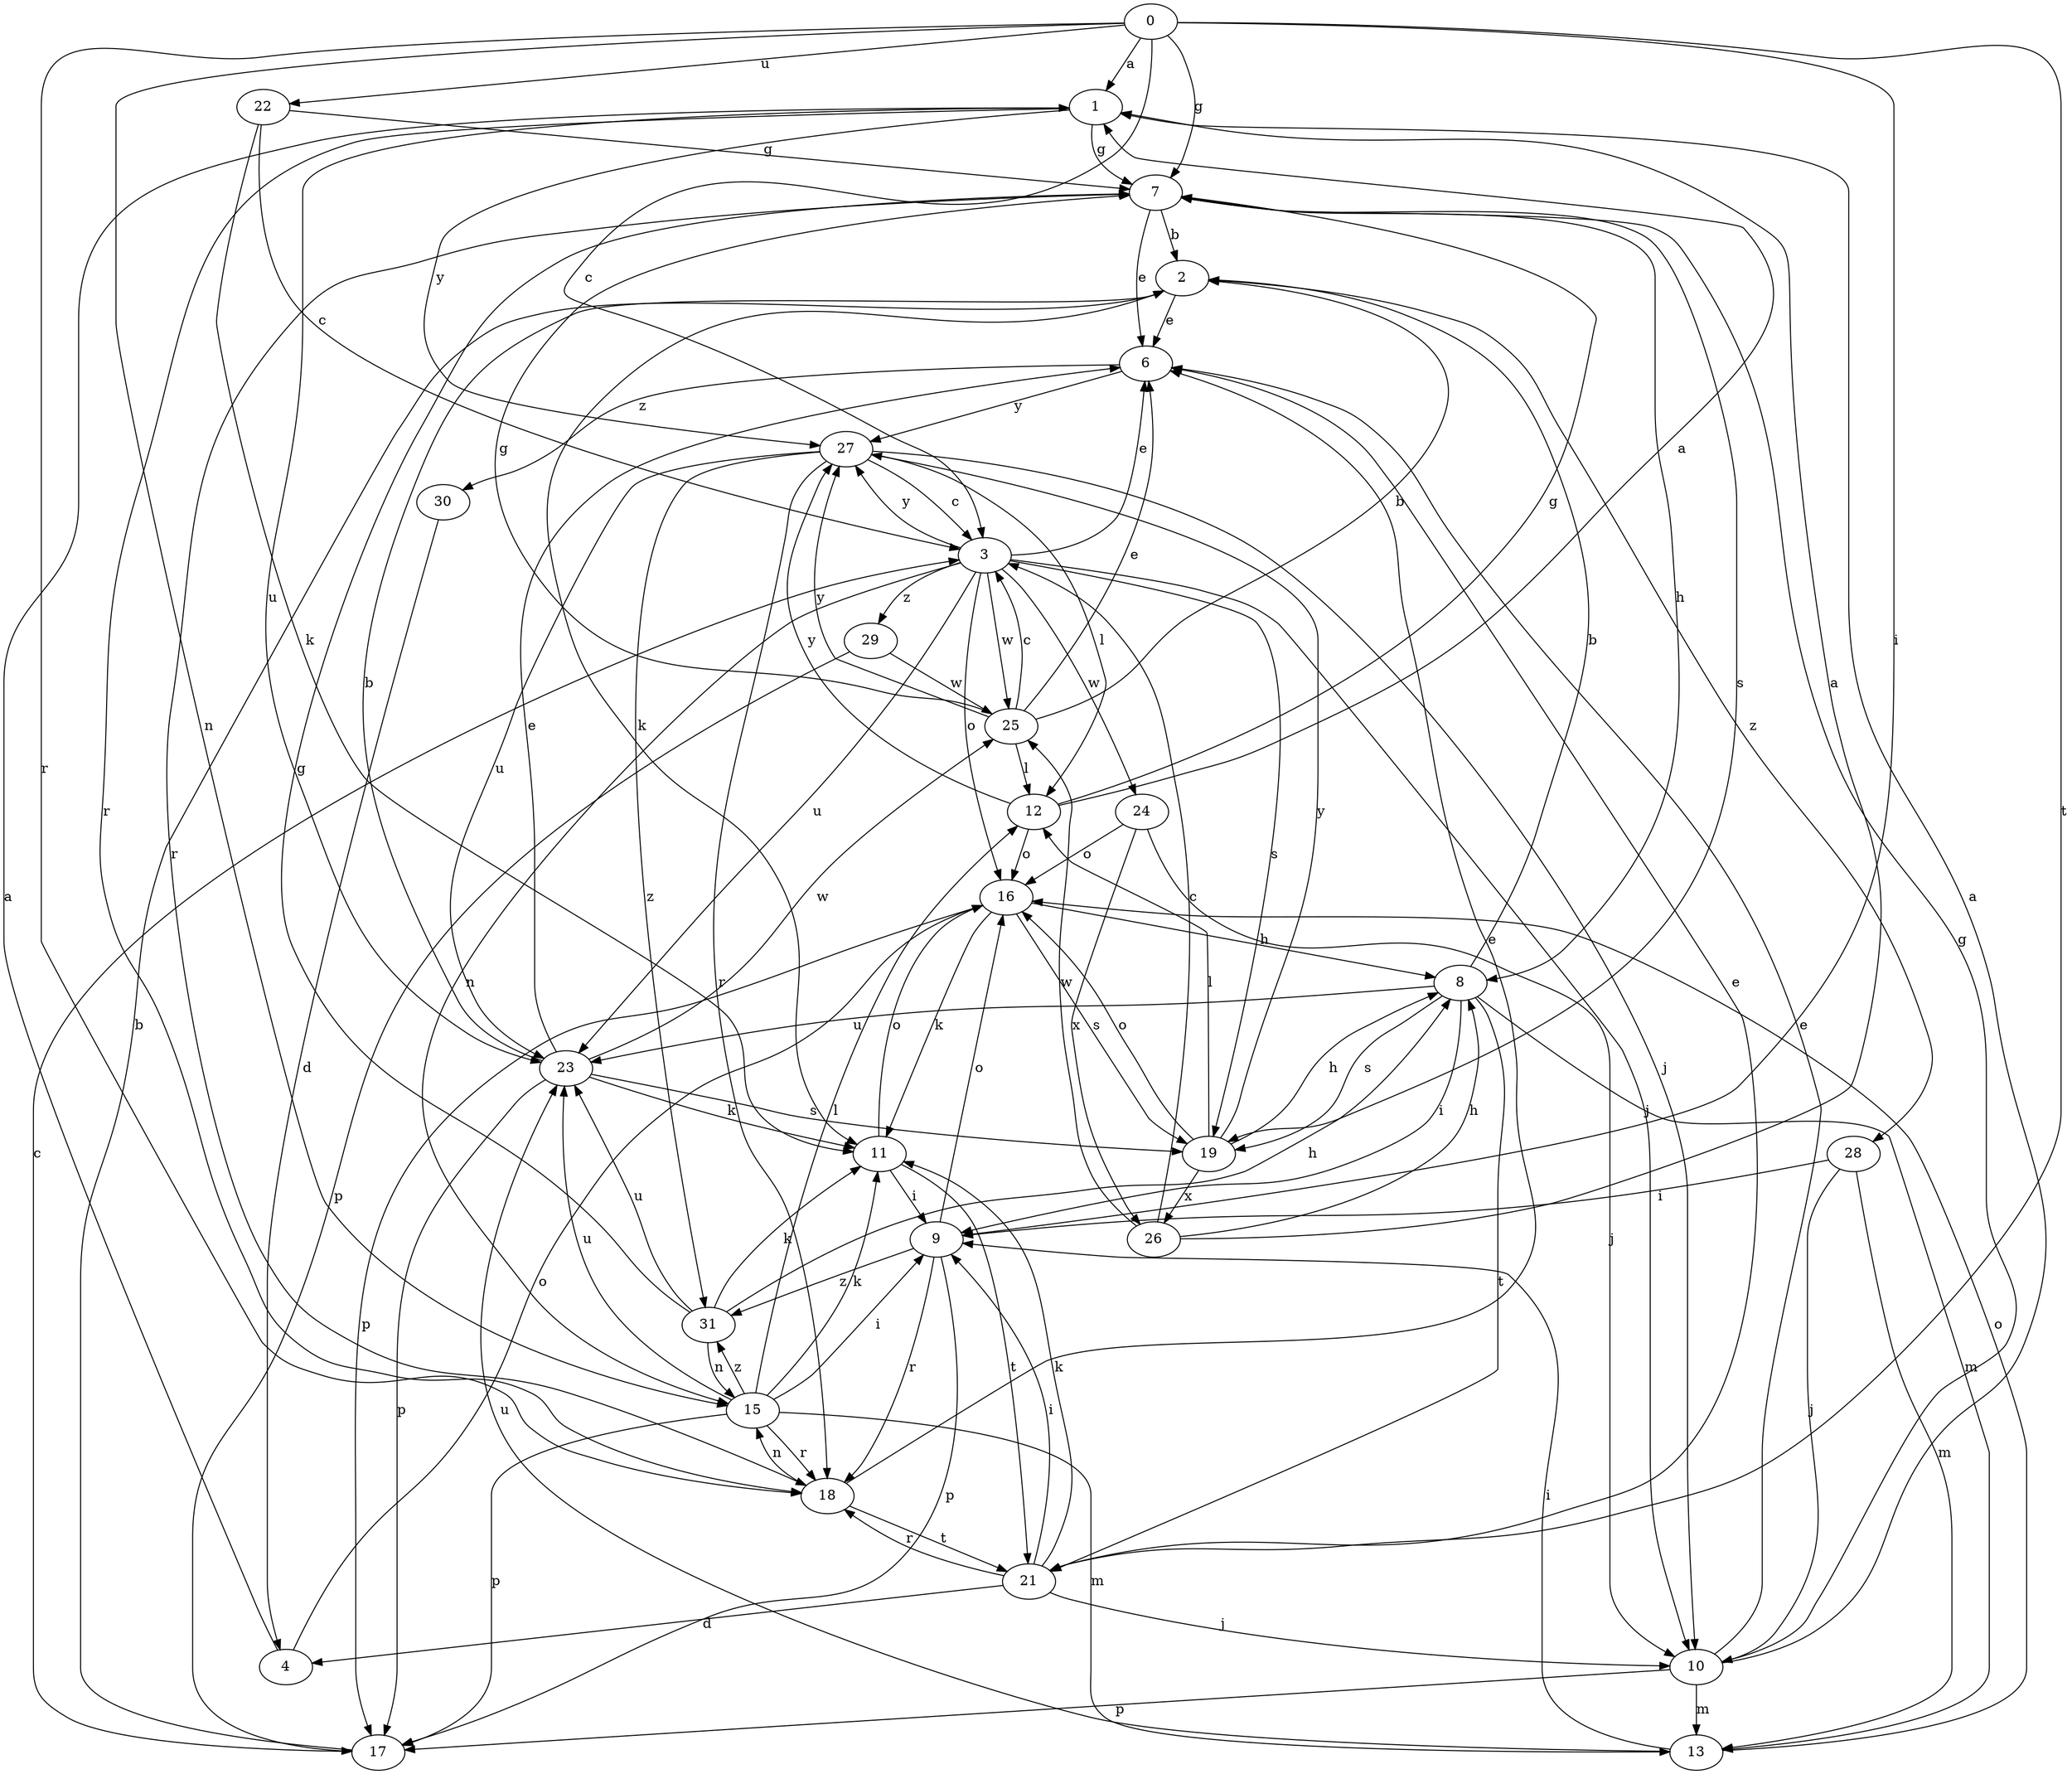 strict digraph  {
0;
1;
2;
3;
4;
6;
7;
8;
9;
10;
11;
12;
13;
15;
16;
17;
18;
19;
21;
22;
23;
24;
25;
26;
27;
28;
29;
30;
31;
0 -> 1  [label=a];
0 -> 3  [label=c];
0 -> 7  [label=g];
0 -> 9  [label=i];
0 -> 15  [label=n];
0 -> 18  [label=r];
0 -> 21  [label=t];
0 -> 22  [label=u];
1 -> 7  [label=g];
1 -> 18  [label=r];
1 -> 23  [label=u];
1 -> 27  [label=y];
2 -> 6  [label=e];
2 -> 11  [label=k];
2 -> 28  [label=z];
3 -> 6  [label=e];
3 -> 10  [label=j];
3 -> 15  [label=n];
3 -> 16  [label=o];
3 -> 19  [label=s];
3 -> 23  [label=u];
3 -> 24  [label=w];
3 -> 25  [label=w];
3 -> 27  [label=y];
3 -> 29  [label=z];
4 -> 1  [label=a];
4 -> 16  [label=o];
6 -> 27  [label=y];
6 -> 30  [label=z];
7 -> 2  [label=b];
7 -> 6  [label=e];
7 -> 8  [label=h];
7 -> 18  [label=r];
7 -> 19  [label=s];
8 -> 2  [label=b];
8 -> 9  [label=i];
8 -> 13  [label=m];
8 -> 19  [label=s];
8 -> 21  [label=t];
8 -> 23  [label=u];
9 -> 16  [label=o];
9 -> 17  [label=p];
9 -> 18  [label=r];
9 -> 31  [label=z];
10 -> 1  [label=a];
10 -> 6  [label=e];
10 -> 7  [label=g];
10 -> 13  [label=m];
10 -> 17  [label=p];
11 -> 9  [label=i];
11 -> 16  [label=o];
11 -> 21  [label=t];
12 -> 1  [label=a];
12 -> 7  [label=g];
12 -> 16  [label=o];
12 -> 27  [label=y];
13 -> 9  [label=i];
13 -> 16  [label=o];
13 -> 23  [label=u];
15 -> 9  [label=i];
15 -> 11  [label=k];
15 -> 12  [label=l];
15 -> 13  [label=m];
15 -> 17  [label=p];
15 -> 18  [label=r];
15 -> 23  [label=u];
15 -> 31  [label=z];
16 -> 8  [label=h];
16 -> 11  [label=k];
16 -> 17  [label=p];
16 -> 19  [label=s];
17 -> 2  [label=b];
17 -> 3  [label=c];
18 -> 6  [label=e];
18 -> 15  [label=n];
18 -> 21  [label=t];
19 -> 8  [label=h];
19 -> 12  [label=l];
19 -> 16  [label=o];
19 -> 26  [label=x];
19 -> 27  [label=y];
21 -> 4  [label=d];
21 -> 6  [label=e];
21 -> 9  [label=i];
21 -> 10  [label=j];
21 -> 11  [label=k];
21 -> 18  [label=r];
22 -> 3  [label=c];
22 -> 7  [label=g];
22 -> 11  [label=k];
23 -> 2  [label=b];
23 -> 6  [label=e];
23 -> 11  [label=k];
23 -> 17  [label=p];
23 -> 19  [label=s];
23 -> 25  [label=w];
24 -> 10  [label=j];
24 -> 16  [label=o];
24 -> 26  [label=x];
25 -> 2  [label=b];
25 -> 3  [label=c];
25 -> 6  [label=e];
25 -> 7  [label=g];
25 -> 12  [label=l];
25 -> 27  [label=y];
26 -> 1  [label=a];
26 -> 3  [label=c];
26 -> 8  [label=h];
26 -> 25  [label=w];
27 -> 3  [label=c];
27 -> 10  [label=j];
27 -> 12  [label=l];
27 -> 18  [label=r];
27 -> 23  [label=u];
27 -> 31  [label=z];
28 -> 9  [label=i];
28 -> 10  [label=j];
28 -> 13  [label=m];
29 -> 17  [label=p];
29 -> 25  [label=w];
30 -> 4  [label=d];
31 -> 7  [label=g];
31 -> 8  [label=h];
31 -> 11  [label=k];
31 -> 15  [label=n];
31 -> 23  [label=u];
}
